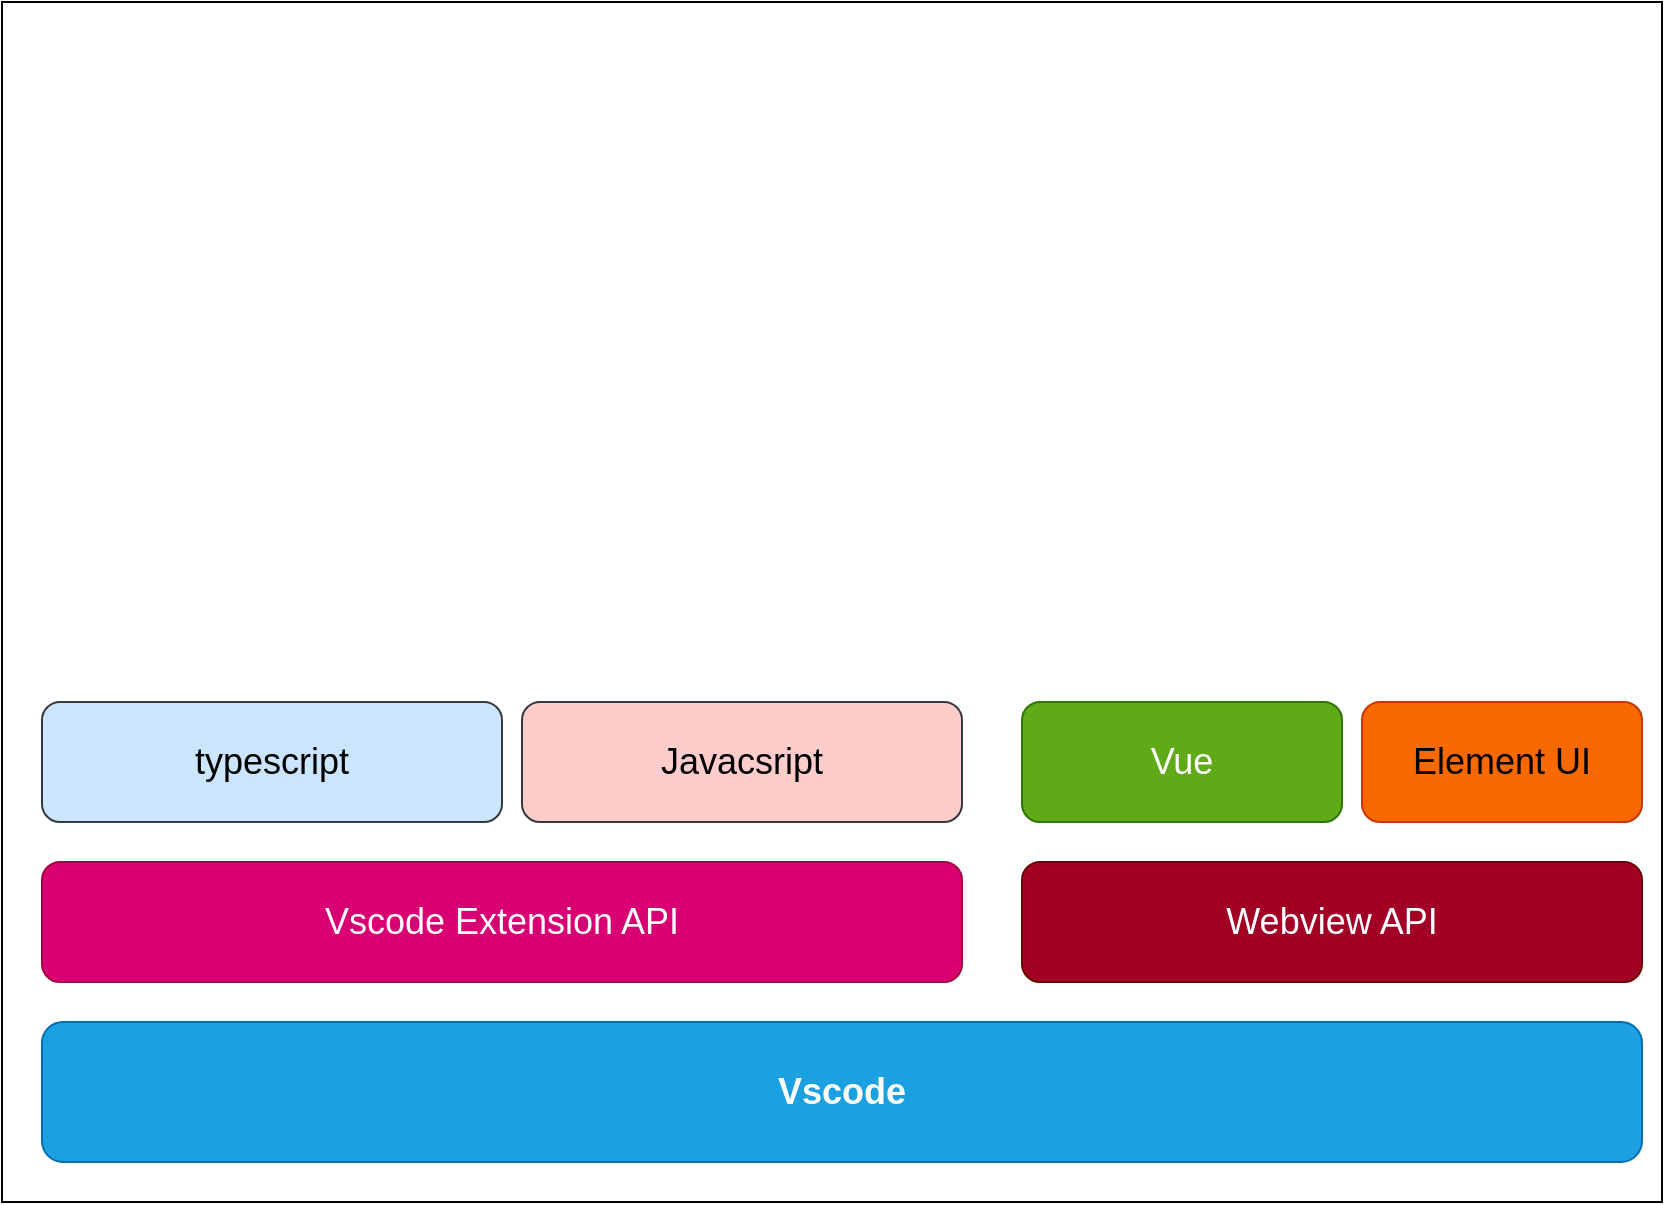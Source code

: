 <mxfile version="15.9.4" type="github">
  <diagram id="D9a77S43H5TM56BBEAoG" name="Page-1">
    <mxGraphModel dx="1422" dy="754" grid="1" gridSize="10" guides="1" tooltips="1" connect="1" arrows="1" fold="1" page="1" pageScale="1" pageWidth="827" pageHeight="1169" math="0" shadow="0">
      <root>
        <mxCell id="0" />
        <mxCell id="1" parent="0" />
        <mxCell id="e9i4VH5Fv7IkmH5WwM8w-2" value="" style="rounded=0;whiteSpace=wrap;html=1;" vertex="1" parent="1">
          <mxGeometry y="80" width="830" height="600" as="geometry" />
        </mxCell>
        <mxCell id="e9i4VH5Fv7IkmH5WwM8w-3" value="Vscode" style="rounded=1;whiteSpace=wrap;html=1;fillColor=#1ba1e2;strokeColor=#006EAF;fontSize=18;fontStyle=1;fontColor=#ffffff;" vertex="1" parent="1">
          <mxGeometry x="20" y="590" width="800" height="70" as="geometry" />
        </mxCell>
        <mxCell id="e9i4VH5Fv7IkmH5WwM8w-4" value="Vscode Extension API" style="rounded=1;whiteSpace=wrap;html=1;fontSize=18;fillColor=#d80073;strokeColor=#A50040;fontColor=#ffffff;" vertex="1" parent="1">
          <mxGeometry x="20" y="510" width="460" height="60" as="geometry" />
        </mxCell>
        <mxCell id="e9i4VH5Fv7IkmH5WwM8w-5" value="Webview API" style="rounded=1;whiteSpace=wrap;html=1;fontSize=18;fillColor=#a20025;strokeColor=#6F0000;fontColor=#ffffff;" vertex="1" parent="1">
          <mxGeometry x="510" y="510" width="310" height="60" as="geometry" />
        </mxCell>
        <mxCell id="e9i4VH5Fv7IkmH5WwM8w-6" value="typescript" style="rounded=1;whiteSpace=wrap;html=1;fontSize=18;fillColor=#cce5ff;strokeColor=#36393d;" vertex="1" parent="1">
          <mxGeometry x="20" y="430" width="230" height="60" as="geometry" />
        </mxCell>
        <mxCell id="e9i4VH5Fv7IkmH5WwM8w-7" value="Vue" style="rounded=1;whiteSpace=wrap;html=1;fontSize=18;fillColor=#60a917;fontColor=#ffffff;strokeColor=#2D7600;" vertex="1" parent="1">
          <mxGeometry x="510" y="430" width="160" height="60" as="geometry" />
        </mxCell>
        <mxCell id="e9i4VH5Fv7IkmH5WwM8w-8" value="Element UI" style="rounded=1;whiteSpace=wrap;html=1;fontSize=18;fillColor=#fa6800;fontColor=#000000;strokeColor=#C73500;" vertex="1" parent="1">
          <mxGeometry x="680" y="430" width="140" height="60" as="geometry" />
        </mxCell>
        <mxCell id="e9i4VH5Fv7IkmH5WwM8w-9" value="Javacsript" style="rounded=1;whiteSpace=wrap;html=1;fontSize=18;fillColor=#ffcccc;strokeColor=#36393d;" vertex="1" parent="1">
          <mxGeometry x="260" y="430" width="220" height="60" as="geometry" />
        </mxCell>
      </root>
    </mxGraphModel>
  </diagram>
</mxfile>
